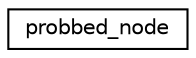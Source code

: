 digraph "Graphical Class Hierarchy"
{
 // LATEX_PDF_SIZE
  edge [fontname="Helvetica",fontsize="10",labelfontname="Helvetica",labelfontsize="10"];
  node [fontname="Helvetica",fontsize="10",shape=record];
  rankdir="LR";
  Node0 [label="probbed_node",height=0.2,width=0.4,color="black", fillcolor="white", style="filled",URL="$structprobbed__node.html",tooltip="Internal structure where the AUV store the informations about the node to POLL."];
}
